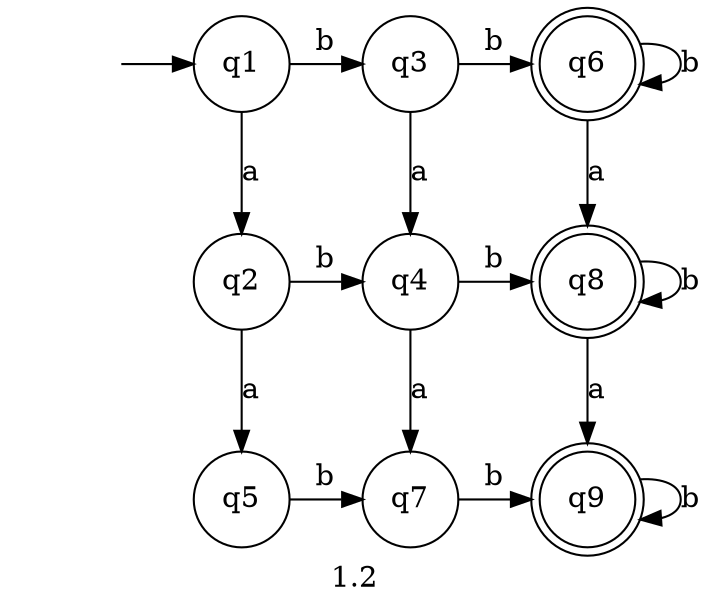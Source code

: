 digraph name {
    node [shape=circle]
    rankdir=TR
    
    label="1.2"


    { rank=same; q2 q4 q8};
    { rank=same; qstart q1 q3 q6};
    { rank=same; q5 q7 q9};


    q1->q2 [label=a]
    q2->q5 [label=a]
    q3->q4 [label=a]
    q4->q7 [label=a]
    q6->q8 [label=a]
    q8->q9 [label=a]

    q1->q3 [label=b]
    q2->q4 [label=b]
    q3->q6 [label=b]
    q4->q8 [label=b]
    q5->q7 [label=b]
    q6->q6 [label=b]
    q7->q9 [label=b]
    q8->q8 [label=b]
    q9->q9 [label=b]

    q6[shape=doublecircle]
    q8[shape=doublecircle]
    q9[shape=doublecircle]
    

    qstart  [label="", shape = none]
    qstart->q1
}